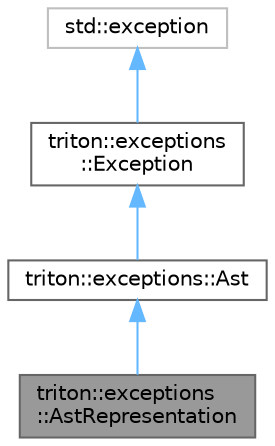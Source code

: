digraph "triton::exceptions::AstRepresentation"
{
 // LATEX_PDF_SIZE
  bgcolor="transparent";
  edge [fontname=Helvetica,fontsize=10,labelfontname=Helvetica,labelfontsize=10];
  node [fontname=Helvetica,fontsize=10,shape=box,height=0.2,width=0.4];
  Node1 [label="triton::exceptions\l::AstRepresentation",height=0.2,width=0.4,color="gray40", fillcolor="grey60", style="filled", fontcolor="black",tooltip="The exception class used by all AST node representations."];
  Node2 -> Node1 [dir="back",color="steelblue1",style="solid"];
  Node2 [label="triton::exceptions::Ast",height=0.2,width=0.4,color="gray40", fillcolor="white", style="filled",URL="$classtriton_1_1exceptions_1_1Ast.html",tooltip="The exception class used by all AST nodes."];
  Node3 -> Node2 [dir="back",color="steelblue1",style="solid"];
  Node3 [label="triton::exceptions\l::Exception",height=0.2,width=0.4,color="gray40", fillcolor="white", style="filled",URL="$classtriton_1_1exceptions_1_1Exception.html",tooltip="The root class of all exceptions."];
  Node4 -> Node3 [dir="back",color="steelblue1",style="solid"];
  Node4 [label="std::exception",height=0.2,width=0.4,color="grey75", fillcolor="white", style="filled",tooltip=" "];
}
